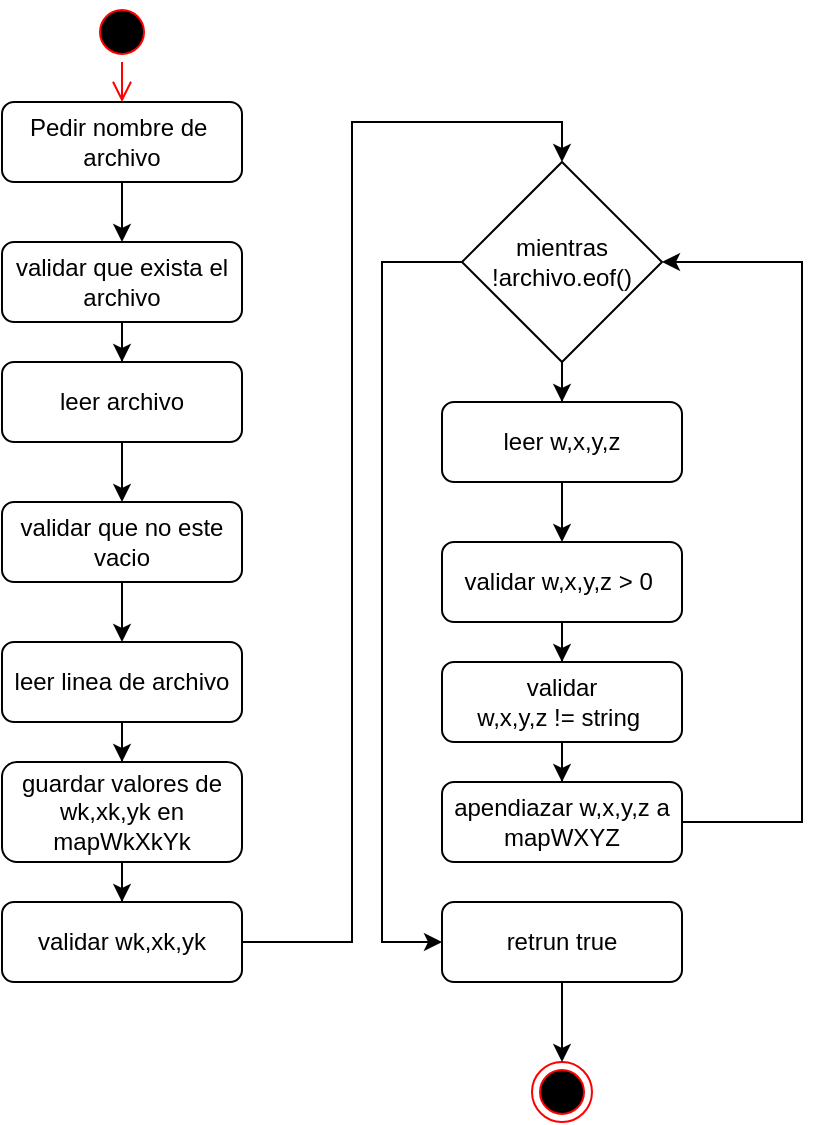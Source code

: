 <mxfile version="14.5.1" type="device" pages="8"><diagram id="TTPcIOX5IwOIccclRiSd" name="read()"><mxGraphModel dx="1102" dy="825" grid="1" gridSize="10" guides="1" tooltips="1" connect="1" arrows="1" fold="1" page="1" pageScale="1" pageWidth="850" pageHeight="1100" math="0" shadow="0"><root><mxCell id="0"/><mxCell id="1" parent="0"/><mxCell id="4dWZwKaCnAr_Ca_6aIg7-1" value="" style="ellipse;html=1;shape=endState;fillColor=#000000;strokeColor=#ff0000;" parent="1" vertex="1"><mxGeometry x="445" y="660" width="30" height="30" as="geometry"/></mxCell><mxCell id="4dWZwKaCnAr_Ca_6aIg7-2" value="" style="ellipse;html=1;shape=startState;fillColor=#000000;strokeColor=#ff0000;" parent="1" vertex="1"><mxGeometry x="225" y="130" width="30" height="30" as="geometry"/></mxCell><mxCell id="4dWZwKaCnAr_Ca_6aIg7-3" value="" style="edgeStyle=orthogonalEdgeStyle;html=1;verticalAlign=bottom;endArrow=open;endSize=8;strokeColor=#ff0000;entryX=0.5;entryY=0;entryDx=0;entryDy=0;" parent="1" source="4dWZwKaCnAr_Ca_6aIg7-2" target="4dWZwKaCnAr_Ca_6aIg7-4" edge="1"><mxGeometry relative="1" as="geometry"><mxPoint x="240" y="220" as="targetPoint"/></mxGeometry></mxCell><mxCell id="4dWZwKaCnAr_Ca_6aIg7-9" style="edgeStyle=orthogonalEdgeStyle;rounded=0;orthogonalLoop=1;jettySize=auto;html=1;" parent="1" source="4dWZwKaCnAr_Ca_6aIg7-4" target="4dWZwKaCnAr_Ca_6aIg7-6" edge="1"><mxGeometry relative="1" as="geometry"/></mxCell><mxCell id="4dWZwKaCnAr_Ca_6aIg7-4" value="Pedir nombre de&amp;nbsp; archivo" style="rounded=1;whiteSpace=wrap;html=1;" parent="1" vertex="1"><mxGeometry x="180" y="180" width="120" height="40" as="geometry"/></mxCell><mxCell id="4dWZwKaCnAr_Ca_6aIg7-13" style="edgeStyle=orthogonalEdgeStyle;rounded=0;orthogonalLoop=1;jettySize=auto;html=1;" parent="1" source="4dWZwKaCnAr_Ca_6aIg7-6" target="4dWZwKaCnAr_Ca_6aIg7-12" edge="1"><mxGeometry relative="1" as="geometry"/></mxCell><mxCell id="4dWZwKaCnAr_Ca_6aIg7-6" value="validar que exista el archivo" style="rounded=1;whiteSpace=wrap;html=1;" parent="1" vertex="1"><mxGeometry x="180" y="250" width="120" height="40" as="geometry"/></mxCell><mxCell id="4dWZwKaCnAr_Ca_6aIg7-18" style="edgeStyle=orthogonalEdgeStyle;rounded=0;orthogonalLoop=1;jettySize=auto;html=1;" parent="1" source="4dWZwKaCnAr_Ca_6aIg7-7" target="4dWZwKaCnAr_Ca_6aIg7-17" edge="1"><mxGeometry relative="1" as="geometry"/></mxCell><mxCell id="4dWZwKaCnAr_Ca_6aIg7-7" value="validar que no este vacio" style="rounded=1;whiteSpace=wrap;html=1;" parent="1" vertex="1"><mxGeometry x="180" y="380" width="120" height="40" as="geometry"/></mxCell><mxCell id="4dWZwKaCnAr_Ca_6aIg7-14" style="edgeStyle=orthogonalEdgeStyle;rounded=0;orthogonalLoop=1;jettySize=auto;html=1;" parent="1" source="4dWZwKaCnAr_Ca_6aIg7-12" target="4dWZwKaCnAr_Ca_6aIg7-7" edge="1"><mxGeometry relative="1" as="geometry"/></mxCell><mxCell id="4dWZwKaCnAr_Ca_6aIg7-12" value="leer archivo" style="rounded=1;whiteSpace=wrap;html=1;" parent="1" vertex="1"><mxGeometry x="180" y="310" width="120" height="40" as="geometry"/></mxCell><mxCell id="4dWZwKaCnAr_Ca_6aIg7-22" style="edgeStyle=orthogonalEdgeStyle;rounded=0;orthogonalLoop=1;jettySize=auto;html=1;" parent="1" source="4dWZwKaCnAr_Ca_6aIg7-15" target="4dWZwKaCnAr_Ca_6aIg7-21" edge="1"><mxGeometry relative="1" as="geometry"/></mxCell><mxCell id="4dWZwKaCnAr_Ca_6aIg7-15" value="guardar valores de wk,xk,yk en mapWkXkYk" style="rounded=1;whiteSpace=wrap;html=1;" parent="1" vertex="1"><mxGeometry x="180" y="510" width="120" height="50" as="geometry"/></mxCell><mxCell id="4dWZwKaCnAr_Ca_6aIg7-29" style="edgeStyle=orthogonalEdgeStyle;rounded=0;orthogonalLoop=1;jettySize=auto;html=1;entryX=0.5;entryY=0;entryDx=0;entryDy=0;" parent="1" source="4dWZwKaCnAr_Ca_6aIg7-16" target="4dWZwKaCnAr_Ca_6aIg7-25" edge="1"><mxGeometry relative="1" as="geometry"/></mxCell><mxCell id="4dWZwKaCnAr_Ca_6aIg7-35" style="edgeStyle=orthogonalEdgeStyle;rounded=0;orthogonalLoop=1;jettySize=auto;html=1;entryX=0;entryY=0.5;entryDx=0;entryDy=0;" parent="1" source="4dWZwKaCnAr_Ca_6aIg7-16" target="4dWZwKaCnAr_Ca_6aIg7-36" edge="1"><mxGeometry relative="1" as="geometry"><Array as="points"><mxPoint x="370" y="260"/><mxPoint x="370" y="600"/></Array></mxGeometry></mxCell><mxCell id="4dWZwKaCnAr_Ca_6aIg7-16" value="mientras !archivo.eof()" style="rhombus;whiteSpace=wrap;html=1;" parent="1" vertex="1"><mxGeometry x="410" y="210" width="100" height="100" as="geometry"/></mxCell><mxCell id="4dWZwKaCnAr_Ca_6aIg7-19" style="edgeStyle=orthogonalEdgeStyle;rounded=0;orthogonalLoop=1;jettySize=auto;html=1;" parent="1" source="4dWZwKaCnAr_Ca_6aIg7-17" target="4dWZwKaCnAr_Ca_6aIg7-15" edge="1"><mxGeometry relative="1" as="geometry"/></mxCell><mxCell id="4dWZwKaCnAr_Ca_6aIg7-17" value="leer linea de archivo" style="rounded=1;whiteSpace=wrap;html=1;" parent="1" vertex="1"><mxGeometry x="180" y="450" width="120" height="40" as="geometry"/></mxCell><mxCell id="4dWZwKaCnAr_Ca_6aIg7-23" style="edgeStyle=orthogonalEdgeStyle;rounded=0;orthogonalLoop=1;jettySize=auto;html=1;entryX=0.5;entryY=0;entryDx=0;entryDy=0;" parent="1" source="4dWZwKaCnAr_Ca_6aIg7-21" target="4dWZwKaCnAr_Ca_6aIg7-16" edge="1"><mxGeometry relative="1" as="geometry"/></mxCell><mxCell id="4dWZwKaCnAr_Ca_6aIg7-21" value="validar wk,xk,yk" style="rounded=1;whiteSpace=wrap;html=1;" parent="1" vertex="1"><mxGeometry x="180" y="580" width="120" height="40" as="geometry"/></mxCell><mxCell id="4dWZwKaCnAr_Ca_6aIg7-30" style="edgeStyle=orthogonalEdgeStyle;rounded=0;orthogonalLoop=1;jettySize=auto;html=1;" parent="1" source="4dWZwKaCnAr_Ca_6aIg7-25" target="4dWZwKaCnAr_Ca_6aIg7-26" edge="1"><mxGeometry relative="1" as="geometry"/></mxCell><mxCell id="4dWZwKaCnAr_Ca_6aIg7-25" value="leer w,x,y,z" style="rounded=1;whiteSpace=wrap;html=1;" parent="1" vertex="1"><mxGeometry x="400" y="330" width="120" height="40" as="geometry"/></mxCell><mxCell id="4dWZwKaCnAr_Ca_6aIg7-31" style="edgeStyle=orthogonalEdgeStyle;rounded=0;orthogonalLoop=1;jettySize=auto;html=1;" parent="1" source="4dWZwKaCnAr_Ca_6aIg7-26" target="4dWZwKaCnAr_Ca_6aIg7-27" edge="1"><mxGeometry relative="1" as="geometry"/></mxCell><mxCell id="4dWZwKaCnAr_Ca_6aIg7-26" value="validar w,x,y,z &amp;gt; 0&amp;nbsp;" style="rounded=1;whiteSpace=wrap;html=1;" parent="1" vertex="1"><mxGeometry x="400" y="400" width="120" height="40" as="geometry"/></mxCell><mxCell id="4dWZwKaCnAr_Ca_6aIg7-32" style="edgeStyle=orthogonalEdgeStyle;rounded=0;orthogonalLoop=1;jettySize=auto;html=1;" parent="1" source="4dWZwKaCnAr_Ca_6aIg7-27" target="4dWZwKaCnAr_Ca_6aIg7-28" edge="1"><mxGeometry relative="1" as="geometry"/></mxCell><mxCell id="4dWZwKaCnAr_Ca_6aIg7-27" value="validar &lt;br&gt;w,x,y,z != string&amp;nbsp;" style="rounded=1;whiteSpace=wrap;html=1;" parent="1" vertex="1"><mxGeometry x="400" y="460" width="120" height="40" as="geometry"/></mxCell><mxCell id="4dWZwKaCnAr_Ca_6aIg7-34" style="edgeStyle=orthogonalEdgeStyle;rounded=0;orthogonalLoop=1;jettySize=auto;html=1;entryX=1;entryY=0.5;entryDx=0;entryDy=0;" parent="1" source="4dWZwKaCnAr_Ca_6aIg7-28" target="4dWZwKaCnAr_Ca_6aIg7-16" edge="1"><mxGeometry relative="1" as="geometry"><Array as="points"><mxPoint x="580" y="540"/><mxPoint x="580" y="260"/></Array></mxGeometry></mxCell><mxCell id="4dWZwKaCnAr_Ca_6aIg7-28" value="apendiazar w,x,y,z a mapWXYZ" style="rounded=1;whiteSpace=wrap;html=1;" parent="1" vertex="1"><mxGeometry x="400" y="520" width="120" height="40" as="geometry"/></mxCell><mxCell id="4dWZwKaCnAr_Ca_6aIg7-37" style="edgeStyle=orthogonalEdgeStyle;rounded=0;orthogonalLoop=1;jettySize=auto;html=1;entryX=0.5;entryY=0;entryDx=0;entryDy=0;" parent="1" source="4dWZwKaCnAr_Ca_6aIg7-36" target="4dWZwKaCnAr_Ca_6aIg7-1" edge="1"><mxGeometry relative="1" as="geometry"/></mxCell><mxCell id="4dWZwKaCnAr_Ca_6aIg7-36" value="retrun true" style="rounded=1;whiteSpace=wrap;html=1;" parent="1" vertex="1"><mxGeometry x="400" y="580" width="120" height="40" as="geometry"/></mxCell></root></mxGraphModel></diagram><diagram id="-hUB1uYCYOv1rbsXIENJ" name="print()"><mxGraphModel dx="1102" dy="825" grid="1" gridSize="10" guides="1" tooltips="1" connect="1" arrows="1" fold="1" page="1" pageScale="1" pageWidth="850" pageHeight="1100" math="0" shadow="0"><root><mxCell id="n_u7aaKQGww9M_-6m02j-0"/><mxCell id="n_u7aaKQGww9M_-6m02j-1" parent="n_u7aaKQGww9M_-6m02j-0"/><mxCell id="bS6uLgGdkIYz8sNLOrtS-0" value="" style="ellipse;html=1;shape=endState;fillColor=#000000;strokeColor=#ff0000;" parent="n_u7aaKQGww9M_-6m02j-1" vertex="1"><mxGeometry x="435" y="510" width="30" height="30" as="geometry"/></mxCell><mxCell id="bS6uLgGdkIYz8sNLOrtS-1" value="" style="ellipse;html=1;shape=startState;fillColor=#000000;strokeColor=#ff0000;" parent="n_u7aaKQGww9M_-6m02j-1" vertex="1"><mxGeometry x="225" y="130" width="30" height="30" as="geometry"/></mxCell><mxCell id="bS6uLgGdkIYz8sNLOrtS-2" value="" style="edgeStyle=orthogonalEdgeStyle;html=1;verticalAlign=bottom;endArrow=open;endSize=8;strokeColor=#ff0000;entryX=0.5;entryY=0;entryDx=0;entryDy=0;" parent="n_u7aaKQGww9M_-6m02j-1" source="bS6uLgGdkIYz8sNLOrtS-1" target="bS6uLgGdkIYz8sNLOrtS-4" edge="1"><mxGeometry relative="1" as="geometry"><mxPoint x="240" y="220" as="targetPoint"/></mxGeometry></mxCell><mxCell id="bS6uLgGdkIYz8sNLOrtS-3" style="edgeStyle=orthogonalEdgeStyle;rounded=0;orthogonalLoop=1;jettySize=auto;html=1;" parent="n_u7aaKQGww9M_-6m02j-1" source="bS6uLgGdkIYz8sNLOrtS-4" target="bS6uLgGdkIYz8sNLOrtS-6" edge="1"><mxGeometry relative="1" as="geometry"/></mxCell><mxCell id="bS6uLgGdkIYz8sNLOrtS-4" value="imprimir &quot;N:&quot; + getN()" style="rounded=1;whiteSpace=wrap;html=1;" parent="n_u7aaKQGww9M_-6m02j-1" vertex="1"><mxGeometry x="180" y="180" width="120" height="40" as="geometry"/></mxCell><mxCell id="bS6uLgGdkIYz8sNLOrtS-5" style="edgeStyle=orthogonalEdgeStyle;rounded=0;orthogonalLoop=1;jettySize=auto;html=1;entryX=0.5;entryY=0;entryDx=0;entryDy=0;" parent="n_u7aaKQGww9M_-6m02j-1" source="bS6uLgGdkIYz8sNLOrtS-6" target="bS6uLgGdkIYz8sNLOrtS-31" edge="1"><mxGeometry relative="1" as="geometry"><mxPoint x="240" y="310" as="targetPoint"/></mxGeometry></mxCell><mxCell id="bS6uLgGdkIYz8sNLOrtS-6" value="imprimir &quot;wk:&quot;+data[0]" style="rounded=1;whiteSpace=wrap;html=1;" parent="n_u7aaKQGww9M_-6m02j-1" vertex="1"><mxGeometry x="180" y="240" width="120" height="40" as="geometry"/></mxCell><mxCell id="bS6uLgGdkIYz8sNLOrtS-40" style="edgeStyle=orthogonalEdgeStyle;rounded=0;orthogonalLoop=1;jettySize=auto;html=1;" parent="n_u7aaKQGww9M_-6m02j-1" source="bS6uLgGdkIYz8sNLOrtS-31" target="bS6uLgGdkIYz8sNLOrtS-32" edge="1"><mxGeometry relative="1" as="geometry"/></mxCell><mxCell id="bS6uLgGdkIYz8sNLOrtS-31" value="imprimir &quot;xk:&quot;+data[1]" style="rounded=1;whiteSpace=wrap;html=1;" parent="n_u7aaKQGww9M_-6m02j-1" vertex="1"><mxGeometry x="180" y="300" width="120" height="40" as="geometry"/></mxCell><mxCell id="bS6uLgGdkIYz8sNLOrtS-41" style="edgeStyle=orthogonalEdgeStyle;rounded=0;orthogonalLoop=1;jettySize=auto;html=1;" parent="n_u7aaKQGww9M_-6m02j-1" source="bS6uLgGdkIYz8sNLOrtS-32" target="bS6uLgGdkIYz8sNLOrtS-33" edge="1"><mxGeometry relative="1" as="geometry"/></mxCell><mxCell id="bS6uLgGdkIYz8sNLOrtS-32" value="imprimir &quot;yk:&quot;+data[2]" style="rounded=1;whiteSpace=wrap;html=1;" parent="n_u7aaKQGww9M_-6m02j-1" vertex="1"><mxGeometry x="180" y="360" width="120" height="40" as="geometry"/></mxCell><mxCell id="bS6uLgGdkIYz8sNLOrtS-42" style="edgeStyle=orthogonalEdgeStyle;rounded=0;orthogonalLoop=1;jettySize=auto;html=1;" parent="n_u7aaKQGww9M_-6m02j-1" source="bS6uLgGdkIYz8sNLOrtS-33" target="bS6uLgGdkIYz8sNLOrtS-34" edge="1"><mxGeometry relative="1" as="geometry"/></mxCell><mxCell id="bS6uLgGdkIYz8sNLOrtS-33" value="imprimir &quot;----------&quot;" style="rounded=1;whiteSpace=wrap;html=1;" parent="n_u7aaKQGww9M_-6m02j-1" vertex="1"><mxGeometry x="180" y="420" width="120" height="40" as="geometry"/></mxCell><mxCell id="bS6uLgGdkIYz8sNLOrtS-43" style="edgeStyle=orthogonalEdgeStyle;rounded=0;orthogonalLoop=1;jettySize=auto;html=1;" parent="n_u7aaKQGww9M_-6m02j-1" source="bS6uLgGdkIYz8sNLOrtS-34" target="bS6uLgGdkIYz8sNLOrtS-35" edge="1"><mxGeometry relative="1" as="geometry"/></mxCell><mxCell id="bS6uLgGdkIYz8sNLOrtS-34" value="imprimir &quot;b0:&quot;+data[3]" style="rounded=1;whiteSpace=wrap;html=1;" parent="n_u7aaKQGww9M_-6m02j-1" vertex="1"><mxGeometry x="180" y="480" width="120" height="40" as="geometry"/></mxCell><mxCell id="bS6uLgGdkIYz8sNLOrtS-44" style="edgeStyle=orthogonalEdgeStyle;rounded=0;orthogonalLoop=1;jettySize=auto;html=1;entryX=0;entryY=0.5;entryDx=0;entryDy=0;" parent="n_u7aaKQGww9M_-6m02j-1" source="bS6uLgGdkIYz8sNLOrtS-35" target="bS6uLgGdkIYz8sNLOrtS-36" edge="1"><mxGeometry relative="1" as="geometry"/></mxCell><mxCell id="bS6uLgGdkIYz8sNLOrtS-35" value="imprimir &quot;b1:&quot;+data[4]" style="rounded=1;whiteSpace=wrap;html=1;" parent="n_u7aaKQGww9M_-6m02j-1" vertex="1"><mxGeometry x="180" y="540" width="120" height="40" as="geometry"/></mxCell><mxCell id="bS6uLgGdkIYz8sNLOrtS-45" style="edgeStyle=orthogonalEdgeStyle;rounded=0;orthogonalLoop=1;jettySize=auto;html=1;" parent="n_u7aaKQGww9M_-6m02j-1" source="bS6uLgGdkIYz8sNLOrtS-36" target="bS6uLgGdkIYz8sNLOrtS-37" edge="1"><mxGeometry relative="1" as="geometry"/></mxCell><mxCell id="bS6uLgGdkIYz8sNLOrtS-36" value="imprimir &quot;b2:&quot;+data[5]" style="rounded=1;whiteSpace=wrap;html=1;" parent="n_u7aaKQGww9M_-6m02j-1" vertex="1"><mxGeometry x="390" y="180" width="120" height="40" as="geometry"/></mxCell><mxCell id="bS6uLgGdkIYz8sNLOrtS-46" style="edgeStyle=orthogonalEdgeStyle;rounded=0;orthogonalLoop=1;jettySize=auto;html=1;" parent="n_u7aaKQGww9M_-6m02j-1" source="bS6uLgGdkIYz8sNLOrtS-37" target="bS6uLgGdkIYz8sNLOrtS-38" edge="1"><mxGeometry relative="1" as="geometry"/></mxCell><mxCell id="bS6uLgGdkIYz8sNLOrtS-37" value="imprimir &quot;b3:&quot;+data[6]" style="rounded=1;whiteSpace=wrap;html=1;" parent="n_u7aaKQGww9M_-6m02j-1" vertex="1"><mxGeometry x="390" y="240" width="130" height="40" as="geometry"/></mxCell><mxCell id="bS6uLgGdkIYz8sNLOrtS-47" style="edgeStyle=orthogonalEdgeStyle;rounded=0;orthogonalLoop=1;jettySize=auto;html=1;" parent="n_u7aaKQGww9M_-6m02j-1" source="bS6uLgGdkIYz8sNLOrtS-38" target="bS6uLgGdkIYz8sNLOrtS-39" edge="1"><mxGeometry relative="1" as="geometry"/></mxCell><mxCell id="bS6uLgGdkIYz8sNLOrtS-38" value="imprimir &quot;------------&quot;" style="rounded=1;whiteSpace=wrap;html=1;" parent="n_u7aaKQGww9M_-6m02j-1" vertex="1"><mxGeometry x="390" y="300" width="120" height="40" as="geometry"/></mxCell><mxCell id="bS6uLgGdkIYz8sNLOrtS-50" style="edgeStyle=orthogonalEdgeStyle;rounded=0;orthogonalLoop=1;jettySize=auto;html=1;entryX=0.5;entryY=0;entryDx=0;entryDy=0;" parent="n_u7aaKQGww9M_-6m02j-1" source="bS6uLgGdkIYz8sNLOrtS-39" target="bS6uLgGdkIYz8sNLOrtS-48" edge="1"><mxGeometry relative="1" as="geometry"/></mxCell><mxCell id="bS6uLgGdkIYz8sNLOrtS-39" value="imprimir &quot;zk:&quot;+data[7]" style="rounded=1;whiteSpace=wrap;html=1;" parent="n_u7aaKQGww9M_-6m02j-1" vertex="1"><mxGeometry x="390" y="370" width="120" height="40" as="geometry"/></mxCell><mxCell id="bS6uLgGdkIYz8sNLOrtS-52" style="edgeStyle=orthogonalEdgeStyle;rounded=0;orthogonalLoop=1;jettySize=auto;html=1;entryX=0.5;entryY=0;entryDx=0;entryDy=0;" parent="n_u7aaKQGww9M_-6m02j-1" source="bS6uLgGdkIYz8sNLOrtS-48" target="bS6uLgGdkIYz8sNLOrtS-0" edge="1"><mxGeometry relative="1" as="geometry"/></mxCell><mxCell id="bS6uLgGdkIYz8sNLOrtS-48" value="return" style="rounded=1;whiteSpace=wrap;html=1;" parent="n_u7aaKQGww9M_-6m02j-1" vertex="1"><mxGeometry x="390" y="430" width="120" height="40" as="geometry"/></mxCell></root></mxGraphModel></diagram><diagram id="m5zHb0KVZ2Z7nGvy9bDb" name="calcZk()"><mxGraphModel dx="1102" dy="825" grid="1" gridSize="10" guides="1" tooltips="1" connect="1" arrows="1" fold="1" page="1" pageScale="1" pageWidth="850" pageHeight="1100" math="0" shadow="0"><root><mxCell id="6-XPVdWFh6lCApAF7YDi-0"/><mxCell id="6-XPVdWFh6lCApAF7YDi-1" parent="6-XPVdWFh6lCApAF7YDi-0"/><mxCell id="18l1lj813xdWrZQUDn58-0" value="" style="ellipse;html=1;shape=endState;fillColor=#000000;strokeColor=#ff0000;" parent="6-XPVdWFh6lCApAF7YDi-1" vertex="1"><mxGeometry x="225" y="610" width="30" height="30" as="geometry"/></mxCell><mxCell id="18l1lj813xdWrZQUDn58-1" value="" style="ellipse;html=1;shape=startState;fillColor=#000000;strokeColor=#ff0000;" parent="6-XPVdWFh6lCApAF7YDi-1" vertex="1"><mxGeometry x="225" y="130" width="30" height="30" as="geometry"/></mxCell><mxCell id="18l1lj813xdWrZQUDn58-2" value="" style="edgeStyle=orthogonalEdgeStyle;html=1;verticalAlign=bottom;endArrow=open;endSize=8;strokeColor=#ff0000;entryX=0.5;entryY=0;entryDx=0;entryDy=0;" parent="6-XPVdWFh6lCApAF7YDi-1" source="18l1lj813xdWrZQUDn58-1" target="18l1lj813xdWrZQUDn58-4" edge="1"><mxGeometry relative="1" as="geometry"><mxPoint x="240" y="220" as="targetPoint"/></mxGeometry></mxCell><mxCell id="18l1lj813xdWrZQUDn58-3" style="edgeStyle=orthogonalEdgeStyle;rounded=0;orthogonalLoop=1;jettySize=auto;html=1;" parent="6-XPVdWFh6lCApAF7YDi-1" source="18l1lj813xdWrZQUDn58-4" target="18l1lj813xdWrZQUDn58-6" edge="1"><mxGeometry relative="1" as="geometry"/></mxCell><mxCell id="18l1lj813xdWrZQUDn58-4" value="res = 0" style="rounded=1;whiteSpace=wrap;html=1;" parent="6-XPVdWFh6lCApAF7YDi-1" vertex="1"><mxGeometry x="180" y="180" width="120" height="40" as="geometry"/></mxCell><mxCell id="18l1lj813xdWrZQUDn58-5" style="edgeStyle=orthogonalEdgeStyle;rounded=0;orthogonalLoop=1;jettySize=auto;html=1;entryX=0.5;entryY=0;entryDx=0;entryDy=0;" parent="6-XPVdWFh6lCApAF7YDi-1" source="18l1lj813xdWrZQUDn58-6" target="18l1lj813xdWrZQUDn58-8" edge="1"><mxGeometry relative="1" as="geometry"><mxPoint x="240" y="310" as="targetPoint"/></mxGeometry></mxCell><mxCell id="18l1lj813xdWrZQUDn58-6" value="res += mapB0123[&quot;b0&quot;]" style="rounded=1;whiteSpace=wrap;html=1;" parent="6-XPVdWFh6lCApAF7YDi-1" vertex="1"><mxGeometry x="170" y="240" width="140" height="40" as="geometry"/></mxCell><mxCell id="18l1lj813xdWrZQUDn58-7" style="edgeStyle=orthogonalEdgeStyle;rounded=0;orthogonalLoop=1;jettySize=auto;html=1;" parent="6-XPVdWFh6lCApAF7YDi-1" source="18l1lj813xdWrZQUDn58-8" target="18l1lj813xdWrZQUDn58-10" edge="1"><mxGeometry relative="1" as="geometry"/></mxCell><mxCell id="18l1lj813xdWrZQUDn58-8" value="res += mapWkXkYk[&quot;wk&quot;] * mapB0123[&quot;b1&quot;]" style="rounded=1;whiteSpace=wrap;html=1;" parent="6-XPVdWFh6lCApAF7YDi-1" vertex="1"><mxGeometry x="180" y="300" width="120" height="60" as="geometry"/></mxCell><mxCell id="18l1lj813xdWrZQUDn58-27" style="edgeStyle=orthogonalEdgeStyle;rounded=0;orthogonalLoop=1;jettySize=auto;html=1;entryX=0.5;entryY=0;entryDx=0;entryDy=0;" parent="6-XPVdWFh6lCApAF7YDi-1" source="18l1lj813xdWrZQUDn58-10" target="18l1lj813xdWrZQUDn58-16" edge="1"><mxGeometry relative="1" as="geometry"/></mxCell><mxCell id="18l1lj813xdWrZQUDn58-10" value="res += mapWkXkYk[&quot;xk&quot;] * mapB0123[&quot;b2&quot;]" style="rounded=1;whiteSpace=wrap;html=1;" parent="6-XPVdWFh6lCApAF7YDi-1" vertex="1"><mxGeometry x="180" y="380" width="120" height="60" as="geometry"/></mxCell><mxCell id="18l1lj813xdWrZQUDn58-29" style="edgeStyle=orthogonalEdgeStyle;rounded=0;orthogonalLoop=1;jettySize=auto;html=1;entryX=0.5;entryY=0;entryDx=0;entryDy=0;" parent="6-XPVdWFh6lCApAF7YDi-1" source="18l1lj813xdWrZQUDn58-16" target="DypGywlcmAVoS_DHwfk2-0" edge="1"><mxGeometry relative="1" as="geometry"/></mxCell><mxCell id="18l1lj813xdWrZQUDn58-16" value="res += mapWkXkYk[&quot;yk&quot;] * mapB0123[&quot;b3&quot;]" style="rounded=1;whiteSpace=wrap;html=1;" parent="6-XPVdWFh6lCApAF7YDi-1" vertex="1"><mxGeometry x="180" y="470" width="120" height="40" as="geometry"/></mxCell><mxCell id="DypGywlcmAVoS_DHwfk2-1" style="edgeStyle=orthogonalEdgeStyle;rounded=0;orthogonalLoop=1;jettySize=auto;html=1;" parent="6-XPVdWFh6lCApAF7YDi-1" source="DypGywlcmAVoS_DHwfk2-0" target="18l1lj813xdWrZQUDn58-0" edge="1"><mxGeometry relative="1" as="geometry"/></mxCell><mxCell id="DypGywlcmAVoS_DHwfk2-0" value="return res" style="rounded=1;whiteSpace=wrap;html=1;" parent="6-XPVdWFh6lCApAF7YDi-1" vertex="1"><mxGeometry x="180" y="540" width="120" height="40" as="geometry"/></mxCell></root></mxGraphModel></diagram><diagram id="tnGgFICfHG-8-4TTr5OV" name="SumV1xV2()"><mxGraphModel dx="1102" dy="825" grid="1" gridSize="10" guides="1" tooltips="1" connect="1" arrows="1" fold="1" page="1" pageScale="1" pageWidth="850" pageHeight="1100" math="0" shadow="0"><root><mxCell id="RsKZDMKr1LaU5IlrN-mM-0"/><mxCell id="RsKZDMKr1LaU5IlrN-mM-1" parent="RsKZDMKr1LaU5IlrN-mM-0"/><mxCell id="RsKZDMKr1LaU5IlrN-mM-2" value="" style="ellipse;html=1;shape=endState;fillColor=#000000;strokeColor=#ff0000;" parent="RsKZDMKr1LaU5IlrN-mM-1" vertex="1"><mxGeometry x="325" y="480" width="30" height="30" as="geometry"/></mxCell><mxCell id="RsKZDMKr1LaU5IlrN-mM-3" value="" style="ellipse;html=1;shape=startState;fillColor=#000000;strokeColor=#ff0000;" parent="RsKZDMKr1LaU5IlrN-mM-1" vertex="1"><mxGeometry x="325" y="30" width="30" height="30" as="geometry"/></mxCell><mxCell id="RsKZDMKr1LaU5IlrN-mM-4" value="" style="edgeStyle=orthogonalEdgeStyle;html=1;verticalAlign=bottom;endArrow=open;endSize=8;strokeColor=#ff0000;entryX=0.5;entryY=0;entryDx=0;entryDy=0;" parent="RsKZDMKr1LaU5IlrN-mM-1" source="RsKZDMKr1LaU5IlrN-mM-3" target="RsKZDMKr1LaU5IlrN-mM-6" edge="1"><mxGeometry relative="1" as="geometry"><mxPoint x="340" y="120" as="targetPoint"/></mxGeometry></mxCell><mxCell id="RsKZDMKr1LaU5IlrN-mM-5" style="edgeStyle=orthogonalEdgeStyle;rounded=0;orthogonalLoop=1;jettySize=auto;html=1;" parent="RsKZDMKr1LaU5IlrN-mM-1" source="RsKZDMKr1LaU5IlrN-mM-6" target="3FLRMIwG6Gh8WA7wxEzx-0" edge="1"><mxGeometry relative="1" as="geometry"/></mxCell><mxCell id="RsKZDMKr1LaU5IlrN-mM-6" value="res = 0" style="rounded=1;whiteSpace=wrap;html=1;" parent="RsKZDMKr1LaU5IlrN-mM-1" vertex="1"><mxGeometry x="280" y="80" width="120" height="40" as="geometry"/></mxCell><mxCell id="3FLRMIwG6Gh8WA7wxEzx-2" style="edgeStyle=orthogonalEdgeStyle;rounded=0;orthogonalLoop=1;jettySize=auto;html=1;entryX=1;entryY=0.5;entryDx=0;entryDy=0;" parent="RsKZDMKr1LaU5IlrN-mM-1" source="RsKZDMKr1LaU5IlrN-mM-8" target="3FLRMIwG6Gh8WA7wxEzx-0" edge="1"><mxGeometry relative="1" as="geometry"><Array as="points"><mxPoint x="410" y="370"/><mxPoint x="410" y="210"/></Array></mxGeometry></mxCell><mxCell id="RsKZDMKr1LaU5IlrN-mM-8" value="res += v1[i]*v2[i]" style="rounded=1;whiteSpace=wrap;html=1;" parent="RsKZDMKr1LaU5IlrN-mM-1" vertex="1"><mxGeometry x="280" y="290" width="120" height="40" as="geometry"/></mxCell><mxCell id="RsKZDMKr1LaU5IlrN-mM-13" style="edgeStyle=orthogonalEdgeStyle;rounded=0;orthogonalLoop=1;jettySize=auto;html=1;entryX=0.5;entryY=0;entryDx=0;entryDy=0;" parent="RsKZDMKr1LaU5IlrN-mM-1" source="RsKZDMKr1LaU5IlrN-mM-14" target="RsKZDMKr1LaU5IlrN-mM-2" edge="1"><mxGeometry relative="1" as="geometry"/></mxCell><mxCell id="RsKZDMKr1LaU5IlrN-mM-14" value="return res" style="rounded=1;whiteSpace=wrap;html=1;" parent="RsKZDMKr1LaU5IlrN-mM-1" vertex="1"><mxGeometry x="280" y="410" width="120" height="40" as="geometry"/></mxCell><mxCell id="3FLRMIwG6Gh8WA7wxEzx-1" style="edgeStyle=orthogonalEdgeStyle;rounded=0;orthogonalLoop=1;jettySize=auto;html=1;" parent="RsKZDMKr1LaU5IlrN-mM-1" source="3FLRMIwG6Gh8WA7wxEzx-0" target="RsKZDMKr1LaU5IlrN-mM-8" edge="1"><mxGeometry relative="1" as="geometry"/></mxCell><mxCell id="3FLRMIwG6Gh8WA7wxEzx-3" style="edgeStyle=orthogonalEdgeStyle;rounded=0;orthogonalLoop=1;jettySize=auto;html=1;entryX=0;entryY=0.5;entryDx=0;entryDy=0;" parent="RsKZDMKr1LaU5IlrN-mM-1" source="3FLRMIwG6Gh8WA7wxEzx-0" target="RsKZDMKr1LaU5IlrN-mM-14" edge="1"><mxGeometry relative="1" as="geometry"><Array as="points"><mxPoint x="220" y="210"/><mxPoint x="220" y="430"/></Array></mxGeometry></mxCell><mxCell id="3FLRMIwG6Gh8WA7wxEzx-0" value="for(i=0;i&lt;br&gt;&amp;lt;v1.size();&lt;br&gt;i++)" style="rhombus;whiteSpace=wrap;html=1;" parent="RsKZDMKr1LaU5IlrN-mM-1" vertex="1"><mxGeometry x="290" y="160" width="100" height="100" as="geometry"/></mxCell></root></mxGraphModel></diagram><diagram id="RplSZrkQVdRFGByVRvFU" name="getData()"><mxGraphModel dx="1102" dy="1925" grid="1" gridSize="10" guides="1" tooltips="1" connect="1" arrows="1" fold="1" page="1" pageScale="1" pageWidth="850" pageHeight="1100" math="0" shadow="0"><root><mxCell id="JVhi2Q6Q1tsI_xy0p45b-0"/><mxCell id="JVhi2Q6Q1tsI_xy0p45b-1" parent="JVhi2Q6Q1tsI_xy0p45b-0"/><mxCell id="nvFxuFq29sXCwvuqjrYt-0" value="" style="ellipse;html=1;shape=endState;fillColor=#000000;strokeColor=#ff0000;" parent="JVhi2Q6Q1tsI_xy0p45b-1" vertex="1"><mxGeometry x="225" y="590" width="30" height="30" as="geometry"/></mxCell><mxCell id="nvFxuFq29sXCwvuqjrYt-1" value="" style="ellipse;html=1;shape=startState;fillColor=#000000;strokeColor=#ff0000;" parent="JVhi2Q6Q1tsI_xy0p45b-1" vertex="1"><mxGeometry x="225" y="-40" width="30" height="30" as="geometry"/></mxCell><mxCell id="nvFxuFq29sXCwvuqjrYt-2" value="" style="edgeStyle=orthogonalEdgeStyle;html=1;verticalAlign=bottom;endArrow=open;endSize=8;strokeColor=#ff0000;entryX=0.5;entryY=0;entryDx=0;entryDy=0;" parent="JVhi2Q6Q1tsI_xy0p45b-1" source="nvFxuFq29sXCwvuqjrYt-1" target="nvFxuFq29sXCwvuqjrYt-22" edge="1"><mxGeometry relative="1" as="geometry"><mxPoint x="240" y="70" as="targetPoint"/></mxGeometry></mxCell><mxCell id="nvFxuFq29sXCwvuqjrYt-3" style="edgeStyle=orthogonalEdgeStyle;rounded=0;orthogonalLoop=1;jettySize=auto;html=1;entryX=0.5;entryY=0;entryDx=0;entryDy=0;" parent="JVhi2Q6Q1tsI_xy0p45b-1" source="nvFxuFq29sXCwvuqjrYt-4" target="nvFxuFq29sXCwvuqjrYt-13" edge="1"><mxGeometry relative="1" as="geometry"><mxPoint x="240" y="140" as="targetPoint"/></mxGeometry></mxCell><mxCell id="nvFxuFq29sXCwvuqjrYt-4" value="res[1] = getWkXkYk()[&quot;xk&quot;]" style="rounded=1;whiteSpace=wrap;html=1;" parent="JVhi2Q6Q1tsI_xy0p45b-1" vertex="1"><mxGeometry x="155" y="80" width="170" height="40" as="geometry"/></mxCell><mxCell id="nvFxuFq29sXCwvuqjrYt-5" style="edgeStyle=orthogonalEdgeStyle;rounded=0;orthogonalLoop=1;jettySize=auto;html=1;exitX=0.5;exitY=1;exitDx=0;exitDy=0;entryX=0.5;entryY=0;entryDx=0;entryDy=0;" parent="JVhi2Q6Q1tsI_xy0p45b-1" source="nvFxuFq29sXCwvuqjrYt-14" target="nvFxuFq29sXCwvuqjrYt-24" edge="1"><mxGeometry relative="1" as="geometry"><mxPoint x="250" y="490" as="sourcePoint"/><mxPoint x="240" y="510" as="targetPoint"/></mxGeometry></mxCell><mxCell id="nvFxuFq29sXCwvuqjrYt-10" style="edgeStyle=orthogonalEdgeStyle;rounded=0;orthogonalLoop=1;jettySize=auto;html=1;" parent="JVhi2Q6Q1tsI_xy0p45b-1" source="nvFxuFq29sXCwvuqjrYt-11" target="nvFxuFq29sXCwvuqjrYt-18" edge="1"><mxGeometry relative="1" as="geometry"/></mxCell><mxCell id="nvFxuFq29sXCwvuqjrYt-11" value="res[4] =&amp;nbsp;&amp;nbsp;getB0123()[&quot;b1&quot;]" style="rounded=1;whiteSpace=wrap;html=1;" parent="JVhi2Q6Q1tsI_xy0p45b-1" vertex="1"><mxGeometry x="150" y="260" width="180" height="40" as="geometry"/></mxCell><mxCell id="nvFxuFq29sXCwvuqjrYt-12" style="edgeStyle=orthogonalEdgeStyle;rounded=0;orthogonalLoop=1;jettySize=auto;html=1;" parent="JVhi2Q6Q1tsI_xy0p45b-1" source="nvFxuFq29sXCwvuqjrYt-13" target="nvFxuFq29sXCwvuqjrYt-16" edge="1"><mxGeometry relative="1" as="geometry"/></mxCell><mxCell id="nvFxuFq29sXCwvuqjrYt-13" value="res[2] = getWkXkYk()[&quot;yk&quot;]" style="rounded=1;whiteSpace=wrap;html=1;" parent="JVhi2Q6Q1tsI_xy0p45b-1" vertex="1"><mxGeometry x="152.5" y="140" width="175" height="40" as="geometry"/></mxCell><mxCell id="nvFxuFq29sXCwvuqjrYt-14" value="res[7] = getZk()" style="rounded=1;whiteSpace=wrap;html=1;" parent="JVhi2Q6Q1tsI_xy0p45b-1" vertex="1"><mxGeometry x="180" y="440" width="120" height="40" as="geometry"/></mxCell><mxCell id="nvFxuFq29sXCwvuqjrYt-15" style="edgeStyle=orthogonalEdgeStyle;rounded=0;orthogonalLoop=1;jettySize=auto;html=1;" parent="JVhi2Q6Q1tsI_xy0p45b-1" target="nvFxuFq29sXCwvuqjrYt-11" edge="1"><mxGeometry relative="1" as="geometry"><mxPoint x="240" y="240" as="sourcePoint"/></mxGeometry></mxCell><mxCell id="nvFxuFq29sXCwvuqjrYt-16" value="res[3] = getB0123()[&quot;b0&quot;]" style="rounded=1;whiteSpace=wrap;html=1;" parent="JVhi2Q6Q1tsI_xy0p45b-1" vertex="1"><mxGeometry x="150" y="200" width="180" height="40" as="geometry"/></mxCell><mxCell id="nvFxuFq29sXCwvuqjrYt-17" style="edgeStyle=orthogonalEdgeStyle;rounded=0;orthogonalLoop=1;jettySize=auto;html=1;" parent="JVhi2Q6Q1tsI_xy0p45b-1" source="nvFxuFq29sXCwvuqjrYt-18" target="nvFxuFq29sXCwvuqjrYt-20" edge="1"><mxGeometry relative="1" as="geometry"/></mxCell><mxCell id="nvFxuFq29sXCwvuqjrYt-18" value="res[5] =&amp;nbsp;&amp;nbsp;getB0123()[&quot;b2&quot;]" style="rounded=1;whiteSpace=wrap;html=1;" parent="JVhi2Q6Q1tsI_xy0p45b-1" vertex="1"><mxGeometry x="150" y="320" width="180" height="40" as="geometry"/></mxCell><mxCell id="nvFxuFq29sXCwvuqjrYt-19" style="edgeStyle=orthogonalEdgeStyle;rounded=0;orthogonalLoop=1;jettySize=auto;html=1;" parent="JVhi2Q6Q1tsI_xy0p45b-1" source="nvFxuFq29sXCwvuqjrYt-20" target="nvFxuFq29sXCwvuqjrYt-14" edge="1"><mxGeometry relative="1" as="geometry"/></mxCell><mxCell id="nvFxuFq29sXCwvuqjrYt-20" value="res[6] =&amp;nbsp;&amp;nbsp;getB0123()[&quot;b3&quot;]" style="rounded=1;whiteSpace=wrap;html=1;" parent="JVhi2Q6Q1tsI_xy0p45b-1" vertex="1"><mxGeometry x="167.5" y="380" width="145" height="40" as="geometry"/></mxCell><mxCell id="nvFxuFq29sXCwvuqjrYt-21" style="edgeStyle=orthogonalEdgeStyle;rounded=0;orthogonalLoop=1;jettySize=auto;html=1;entryX=0.5;entryY=0;entryDx=0;entryDy=0;" parent="JVhi2Q6Q1tsI_xy0p45b-1" source="nvFxuFq29sXCwvuqjrYt-22" target="nvFxuFq29sXCwvuqjrYt-4" edge="1"><mxGeometry relative="1" as="geometry"/></mxCell><mxCell id="nvFxuFq29sXCwvuqjrYt-22" value="res[0] = getWkXkYk()[&quot;wk&quot;]" style="rounded=1;whiteSpace=wrap;html=1;" parent="JVhi2Q6Q1tsI_xy0p45b-1" vertex="1"><mxGeometry x="152.5" y="20" width="175" height="40" as="geometry"/></mxCell><mxCell id="nvFxuFq29sXCwvuqjrYt-26" style="edgeStyle=orthogonalEdgeStyle;rounded=0;orthogonalLoop=1;jettySize=auto;html=1;entryX=0.5;entryY=0;entryDx=0;entryDy=0;" parent="JVhi2Q6Q1tsI_xy0p45b-1" source="nvFxuFq29sXCwvuqjrYt-24" target="nvFxuFq29sXCwvuqjrYt-0" edge="1"><mxGeometry relative="1" as="geometry"/></mxCell><mxCell id="nvFxuFq29sXCwvuqjrYt-24" value="return res" style="rounded=1;whiteSpace=wrap;html=1;" parent="JVhi2Q6Q1tsI_xy0p45b-1" vertex="1"><mxGeometry x="170" y="520" width="140" height="40" as="geometry"/></mxCell></root></mxGraphModel></diagram><diagram id="rLUnAu6WD9sELQ7CYycX" name="Calc"><mxGraphModel dx="1102" dy="1925" grid="1" gridSize="10" guides="1" tooltips="1" connect="1" arrows="1" fold="1" page="1" pageScale="1" pageWidth="850" pageHeight="1100" math="0" shadow="0"><root><mxCell id="ykrK3IjwLMDeJyBf6IOY-0"/><mxCell id="ykrK3IjwLMDeJyBf6IOY-1" parent="ykrK3IjwLMDeJyBf6IOY-0"/><mxCell id="8Z9jkGhvEIV-yA6UauRD-0" value="" style="ellipse;html=1;shape=endState;fillColor=#000000;strokeColor=#ff0000;" parent="ykrK3IjwLMDeJyBf6IOY-1" vertex="1"><mxGeometry x="190.01" y="290" width="30" height="30" as="geometry"/></mxCell><mxCell id="8Z9jkGhvEIV-yA6UauRD-1" value="" style="ellipse;html=1;shape=startState;fillColor=#000000;strokeColor=#ff0000;" parent="ykrK3IjwLMDeJyBf6IOY-1" vertex="1"><mxGeometry x="190" y="-30" width="30" height="30" as="geometry"/></mxCell><mxCell id="8Z9jkGhvEIV-yA6UauRD-2" value="" style="edgeStyle=orthogonalEdgeStyle;html=1;verticalAlign=bottom;endArrow=open;endSize=8;strokeColor=#ff0000;exitX=0.5;exitY=1;exitDx=0;exitDy=0;" parent="ykrK3IjwLMDeJyBf6IOY-1" source="8Z9jkGhvEIV-yA6UauRD-1" target="hQrYC-nJ84RY9T1FHuQ5-0" edge="1"><mxGeometry relative="1" as="geometry"><mxPoint x="205" y="140" as="targetPoint"/><mxPoint x="205" y="60" as="sourcePoint"/></mxGeometry></mxCell><mxCell id="hWX7vs58GEYXRLJvy5vI-0" style="edgeStyle=orthogonalEdgeStyle;rounded=0;orthogonalLoop=1;jettySize=auto;html=1;entryX=0.5;entryY=0;entryDx=0;entryDy=0;" parent="ykrK3IjwLMDeJyBf6IOY-1" source="8Z9jkGhvEIV-yA6UauRD-5" target="8Z9jkGhvEIV-yA6UauRD-11" edge="1"><mxGeometry relative="1" as="geometry"/></mxCell><mxCell id="8Z9jkGhvEIV-yA6UauRD-5" value="setWkXkYk(mapWkXkYk)" style="rounded=1;whiteSpace=wrap;html=1;" parent="ykrK3IjwLMDeJyBf6IOY-1" vertex="1"><mxGeometry x="127.51" y="150" width="155" height="40" as="geometry"/></mxCell><mxCell id="8Z9jkGhvEIV-yA6UauRD-6" style="edgeStyle=orthogonalEdgeStyle;rounded=0;orthogonalLoop=1;jettySize=auto;html=1;exitX=0.5;exitY=1;exitDx=0;exitDy=0;entryX=0.5;entryY=0;entryDx=0;entryDy=0;" parent="ykrK3IjwLMDeJyBf6IOY-1" source="8Z9jkGhvEIV-yA6UauRD-11" target="8Z9jkGhvEIV-yA6UauRD-0" edge="1"><mxGeometry relative="1" as="geometry"><mxPoint x="492.5" y="530" as="sourcePoint"/><mxPoint x="482.5" y="550" as="targetPoint"/></mxGeometry></mxCell><mxCell id="8Z9jkGhvEIV-yA6UauRD-11" value="retrun&amp;nbsp;" style="rounded=1;whiteSpace=wrap;html=1;" parent="ykrK3IjwLMDeJyBf6IOY-1" vertex="1"><mxGeometry x="144.99" y="220" width="120" height="40" as="geometry"/></mxCell><mxCell id="8Z9jkGhvEIV-yA6UauRD-18" style="edgeStyle=orthogonalEdgeStyle;rounded=0;orthogonalLoop=1;jettySize=auto;html=1;entryX=0.5;entryY=0;entryDx=0;entryDy=0;" parent="ykrK3IjwLMDeJyBf6IOY-1" source="8Z9jkGhvEIV-yA6UauRD-19" target="8Z9jkGhvEIV-yA6UauRD-5" edge="1"><mxGeometry relative="1" as="geometry"/></mxCell><mxCell id="8Z9jkGhvEIV-yA6UauRD-19" value="setZk(getB0123(),mapWkXkYk)" style="rounded=1;whiteSpace=wrap;html=1;" parent="ykrK3IjwLMDeJyBf6IOY-1" vertex="1"><mxGeometry x="114.37" y="90" width="181.25" height="40" as="geometry"/></mxCell><mxCell id="hQrYC-nJ84RY9T1FHuQ5-1" style="edgeStyle=orthogonalEdgeStyle;rounded=0;orthogonalLoop=1;jettySize=auto;html=1;" parent="ykrK3IjwLMDeJyBf6IOY-1" source="hQrYC-nJ84RY9T1FHuQ5-0" target="8Z9jkGhvEIV-yA6UauRD-19" edge="1"><mxGeometry relative="1" as="geometry"/></mxCell><mxCell id="hQrYC-nJ84RY9T1FHuQ5-0" value="setB0123(gaussMethod(mapWXYZ))" style="rounded=1;whiteSpace=wrap;html=1;" parent="ykrK3IjwLMDeJyBf6IOY-1" vertex="1"><mxGeometry x="98.74" y="30" width="212.51" height="40" as="geometry"/></mxCell></root></mxGraphModel></diagram><diagram id="Ce-SUQTvBZd0sn2biyDY" name="gaussMethod()"><mxGraphModel dx="2523" dy="2085" grid="1" gridSize="10" guides="1" tooltips="1" connect="1" arrows="1" fold="1" page="1" pageScale="1" pageWidth="850" pageHeight="1100" math="0" shadow="0"><root><mxCell id="UjgQV3HWu87NcWGbQjv0-0"/><mxCell id="UjgQV3HWu87NcWGbQjv0-1" parent="UjgQV3HWu87NcWGbQjv0-0"/><mxCell id="ppOg9cLWySW1gcBz37e8-0" value="" style="ellipse;html=1;shape=endState;fillColor=#000000;strokeColor=#ff0000;" parent="UjgQV3HWu87NcWGbQjv0-1" vertex="1"><mxGeometry x="520" y="290" width="30" height="30" as="geometry"/></mxCell><mxCell id="ppOg9cLWySW1gcBz37e8-1" value="" style="ellipse;html=1;shape=startState;fillColor=#000000;strokeColor=#ff0000;" parent="UjgQV3HWu87NcWGbQjv0-1" vertex="1"><mxGeometry x="-90" y="-160" width="30" height="30" as="geometry"/></mxCell><mxCell id="ppOg9cLWySW1gcBz37e8-2" value="" style="edgeStyle=orthogonalEdgeStyle;html=1;verticalAlign=bottom;endArrow=open;endSize=8;strokeColor=#ff0000;entryX=0.5;entryY=0;entryDx=0;entryDy=0;" parent="UjgQV3HWu87NcWGbQjv0-1" source="ppOg9cLWySW1gcBz37e8-1" target="UWACzddlblr4czVOqqaz-4" edge="1"><mxGeometry relative="1" as="geometry"><mxPoint x="-75" y="-50" as="targetPoint"/></mxGeometry></mxCell><mxCell id="UWACzddlblr4czVOqqaz-7" style="edgeStyle=orthogonalEdgeStyle;rounded=0;orthogonalLoop=1;jettySize=auto;html=1;entryX=0.5;entryY=0;entryDx=0;entryDy=0;" parent="UjgQV3HWu87NcWGbQjv0-1" source="ppOg9cLWySW1gcBz37e8-20" target="bKzZMPA6D6ANV0NJ2Q1b-0" edge="1"><mxGeometry relative="1" as="geometry"><mxPoint x="-74.99" y="20.0" as="targetPoint"/></mxGeometry></mxCell><mxCell id="ppOg9cLWySW1gcBz37e8-20" value="vector&amp;lt;vector&amp;lt;double&amp;gt;&amp;gt;vB={0}" style="rounded=1;whiteSpace=wrap;html=1;" parent="UjgQV3HWu87NcWGbQjv0-1" vertex="1"><mxGeometry x="-175.62" y="-40" width="201.25" height="40" as="geometry"/></mxCell><mxCell id="bKzZMPA6D6ANV0NJ2Q1b-9" style="edgeStyle=orthogonalEdgeStyle;rounded=0;orthogonalLoop=1;jettySize=auto;html=1;entryX=0.5;entryY=0;entryDx=0;entryDy=0;" edge="1" parent="UjgQV3HWu87NcWGbQjv0-1" source="UWACzddlblr4czVOqqaz-2" target="qbkNK6sS9CSQ8r1Eq0k7-3"><mxGeometry relative="1" as="geometry"/></mxCell><mxCell id="UWACzddlblr4czVOqqaz-2" value="temp=0" style="rounded=1;whiteSpace=wrap;html=1;" parent="UjgQV3HWu87NcWGbQjv0-1" vertex="1"><mxGeometry x="-139.99" y="160" width="130" height="40" as="geometry"/></mxCell><mxCell id="bKzZMPA6D6ANV0NJ2Q1b-14" style="edgeStyle=orthogonalEdgeStyle;rounded=0;orthogonalLoop=1;jettySize=auto;html=1;entryX=1;entryY=0.5;entryDx=0;entryDy=0;" edge="1" parent="UjgQV3HWu87NcWGbQjv0-1" source="UWACzddlblr4czVOqqaz-3" target="bKzZMPA6D6ANV0NJ2Q1b-12"><mxGeometry relative="1" as="geometry"><Array as="points"><mxPoint x="595" y="130"/><mxPoint x="595" y="10"/></Array></mxGeometry></mxCell><mxCell id="UWACzddlblr4czVOqqaz-3" value="vB[i][k] -= vB[j][k]*temp" style="rounded=1;whiteSpace=wrap;html=1;" parent="UjgQV3HWu87NcWGbQjv0-1" vertex="1"><mxGeometry x="425" y="110.03" width="130" height="40" as="geometry"/></mxCell><mxCell id="qbkNK6sS9CSQ8r1Eq0k7-2" style="edgeStyle=orthogonalEdgeStyle;rounded=0;orthogonalLoop=1;jettySize=auto;html=1;" parent="UjgQV3HWu87NcWGbQjv0-1" source="UWACzddlblr4czVOqqaz-4" target="ppOg9cLWySW1gcBz37e8-20" edge="1"><mxGeometry relative="1" as="geometry"/></mxCell><mxCell id="UWACzddlblr4czVOqqaz-4" value="map&amp;lt;string,double&amp;gt;res" style="rounded=1;whiteSpace=wrap;html=1;" parent="UjgQV3HWu87NcWGbQjv0-1" vertex="1"><mxGeometry x="-140" y="-100" width="130" height="40" as="geometry"/></mxCell><mxCell id="bKzZMPA6D6ANV0NJ2Q1b-10" value="True" style="edgeStyle=orthogonalEdgeStyle;rounded=0;orthogonalLoop=1;jettySize=auto;html=1;" edge="1" parent="UjgQV3HWu87NcWGbQjv0-1" target="bKzZMPA6D6ANV0NJ2Q1b-3"><mxGeometry relative="1" as="geometry"><mxPoint x="220.059" y="-59.999" as="sourcePoint"/><Array as="points"><mxPoint x="220" y="-80"/><mxPoint x="220" y="-80"/></Array></mxGeometry></mxCell><mxCell id="bKzZMPA6D6ANV0NJ2Q1b-22" value="False" style="edgeStyle=orthogonalEdgeStyle;rounded=0;orthogonalLoop=1;jettySize=auto;html=1;entryX=0.5;entryY=0;entryDx=0;entryDy=0;" edge="1" parent="UjgQV3HWu87NcWGbQjv0-1" source="qbkNK6sS9CSQ8r1Eq0k7-3" target="bKzZMPA6D6ANV0NJ2Q1b-23"><mxGeometry relative="1" as="geometry"><mxPoint x="120" y="210" as="targetPoint"/><Array as="points"><mxPoint x="135" y="-130"/></Array></mxGeometry></mxCell><mxCell id="qbkNK6sS9CSQ8r1Eq0k7-3" value="for(j=0;j&amp;lt;n;j++)" style="rhombus;whiteSpace=wrap;html=1;" parent="UjgQV3HWu87NcWGbQjv0-1" vertex="1"><mxGeometry x="170" y="-180" width="100" height="100" as="geometry"/></mxCell><mxCell id="bKzZMPA6D6ANV0NJ2Q1b-2" style="edgeStyle=orthogonalEdgeStyle;rounded=0;orthogonalLoop=1;jettySize=auto;html=1;entryX=0.5;entryY=0;entryDx=0;entryDy=0;" edge="1" parent="UjgQV3HWu87NcWGbQjv0-1" source="bKzZMPA6D6ANV0NJ2Q1b-0" target="bKzZMPA6D6ANV0NJ2Q1b-1"><mxGeometry relative="1" as="geometry"/></mxCell><mxCell id="bKzZMPA6D6ANV0NJ2Q1b-0" value="vB = configMatrix(mapWXYZ)" style="rounded=1;whiteSpace=wrap;html=1;" vertex="1" parent="UjgQV3HWu87NcWGbQjv0-1"><mxGeometry x="-175.62" y="30" width="201.25" height="40" as="geometry"/></mxCell><mxCell id="bKzZMPA6D6ANV0NJ2Q1b-4" style="edgeStyle=orthogonalEdgeStyle;rounded=0;orthogonalLoop=1;jettySize=auto;html=1;entryX=0.5;entryY=0;entryDx=0;entryDy=0;" edge="1" parent="UjgQV3HWu87NcWGbQjv0-1" source="bKzZMPA6D6ANV0NJ2Q1b-1" target="UWACzddlblr4czVOqqaz-2"><mxGeometry relative="1" as="geometry"/></mxCell><mxCell id="bKzZMPA6D6ANV0NJ2Q1b-1" value="n = mapWXYZ[&quot;w&quot;].size()" style="rounded=1;whiteSpace=wrap;html=1;" vertex="1" parent="UjgQV3HWu87NcWGbQjv0-1"><mxGeometry x="-175.62" y="100" width="201.25" height="40" as="geometry"/></mxCell><mxCell id="bKzZMPA6D6ANV0NJ2Q1b-11" value="True" style="edgeStyle=orthogonalEdgeStyle;rounded=0;orthogonalLoop=1;jettySize=auto;html=1;entryX=0.5;entryY=0;entryDx=0;entryDy=0;" edge="1" parent="UjgQV3HWu87NcWGbQjv0-1" source="bKzZMPA6D6ANV0NJ2Q1b-3" target="bKzZMPA6D6ANV0NJ2Q1b-8"><mxGeometry relative="1" as="geometry"/></mxCell><mxCell id="bKzZMPA6D6ANV0NJ2Q1b-3" value="for(i=0;i&amp;lt;n;i++)" style="rhombus;whiteSpace=wrap;html=1;" vertex="1" parent="UjgQV3HWu87NcWGbQjv0-1"><mxGeometry x="170" y="-39.94" width="100" height="100" as="geometry"/></mxCell><mxCell id="bKzZMPA6D6ANV0NJ2Q1b-16" style="edgeStyle=orthogonalEdgeStyle;rounded=0;orthogonalLoop=1;jettySize=auto;html=1;" edge="1" parent="UjgQV3HWu87NcWGbQjv0-1" source="bKzZMPA6D6ANV0NJ2Q1b-7" target="bKzZMPA6D6ANV0NJ2Q1b-12"><mxGeometry relative="1" as="geometry"/></mxCell><mxCell id="bKzZMPA6D6ANV0NJ2Q1b-7" value="temp = vB[i][j]/vB[j][j]" style="rounded=1;whiteSpace=wrap;html=1;" vertex="1" parent="UjgQV3HWu87NcWGbQjv0-1"><mxGeometry x="430" y="-130" width="120" height="40" as="geometry"/></mxCell><mxCell id="bKzZMPA6D6ANV0NJ2Q1b-15" value="True" style="edgeStyle=orthogonalEdgeStyle;rounded=0;orthogonalLoop=1;jettySize=auto;html=1;entryX=0.5;entryY=0;entryDx=0;entryDy=0;" edge="1" parent="UjgQV3HWu87NcWGbQjv0-1" source="bKzZMPA6D6ANV0NJ2Q1b-8" target="bKzZMPA6D6ANV0NJ2Q1b-7"><mxGeometry relative="1" as="geometry"><Array as="points"><mxPoint x="320" y="130"/><mxPoint x="320" y="-150"/><mxPoint x="490" y="-150"/></Array></mxGeometry></mxCell><mxCell id="bKzZMPA6D6ANV0NJ2Q1b-17" value="False" style="edgeStyle=orthogonalEdgeStyle;rounded=0;orthogonalLoop=1;jettySize=auto;html=1;entryX=1;entryY=0.5;entryDx=0;entryDy=0;" edge="1" parent="UjgQV3HWu87NcWGbQjv0-1" source="bKzZMPA6D6ANV0NJ2Q1b-8" target="bKzZMPA6D6ANV0NJ2Q1b-3"><mxGeometry relative="1" as="geometry"><Array as="points"><mxPoint x="290" y="130.06"/><mxPoint x="290" y="10.06"/></Array></mxGeometry></mxCell><mxCell id="bKzZMPA6D6ANV0NJ2Q1b-8" value="if(i!=j)" style="rhombus;whiteSpace=wrap;html=1;" vertex="1" parent="UjgQV3HWu87NcWGbQjv0-1"><mxGeometry x="170" y="80.06" width="100" height="100" as="geometry"/></mxCell><mxCell id="bKzZMPA6D6ANV0NJ2Q1b-13" value="True" style="edgeStyle=orthogonalEdgeStyle;rounded=0;orthogonalLoop=1;jettySize=auto;html=1;" edge="1" parent="UjgQV3HWu87NcWGbQjv0-1" source="bKzZMPA6D6ANV0NJ2Q1b-12" target="UWACzddlblr4czVOqqaz-3"><mxGeometry relative="1" as="geometry"/></mxCell><mxCell id="bKzZMPA6D6ANV0NJ2Q1b-12" value="for(k=0;k&amp;lt;n+1;k++)" style="rhombus;whiteSpace=wrap;html=1;" vertex="1" parent="UjgQV3HWu87NcWGbQjv0-1"><mxGeometry x="430" y="-50.03" width="120" height="120" as="geometry"/></mxCell><mxCell id="bKzZMPA6D6ANV0NJ2Q1b-27" style="edgeStyle=orthogonalEdgeStyle;rounded=0;orthogonalLoop=1;jettySize=auto;html=1;entryX=0.5;entryY=0;entryDx=0;entryDy=0;" edge="1" parent="UjgQV3HWu87NcWGbQjv0-1" source="bKzZMPA6D6ANV0NJ2Q1b-23" target="bKzZMPA6D6ANV0NJ2Q1b-26"><mxGeometry relative="1" as="geometry"/></mxCell><mxCell id="bKzZMPA6D6ANV0NJ2Q1b-23" value="res[&quot;b0&quot;]=vB[0][0]" style="rounded=1;whiteSpace=wrap;html=1;" vertex="1" parent="UjgQV3HWu87NcWGbQjv0-1"><mxGeometry x="70" y="210" width="130" height="40" as="geometry"/></mxCell><mxCell id="bKzZMPA6D6ANV0NJ2Q1b-31" style="edgeStyle=orthogonalEdgeStyle;rounded=0;orthogonalLoop=1;jettySize=auto;html=1;entryX=0;entryY=0.5;entryDx=0;entryDy=0;" edge="1" parent="UjgQV3HWu87NcWGbQjv0-1" source="bKzZMPA6D6ANV0NJ2Q1b-24" target="bKzZMPA6D6ANV0NJ2Q1b-30"><mxGeometry relative="1" as="geometry"/></mxCell><mxCell id="bKzZMPA6D6ANV0NJ2Q1b-24" value="res[&quot;b3&quot;]=vB[3][3]" style="rounded=1;whiteSpace=wrap;html=1;" vertex="1" parent="UjgQV3HWu87NcWGbQjv0-1"><mxGeometry x="295" y="270" width="130" height="40" as="geometry"/></mxCell><mxCell id="bKzZMPA6D6ANV0NJ2Q1b-29" style="edgeStyle=orthogonalEdgeStyle;rounded=0;orthogonalLoop=1;jettySize=auto;html=1;entryX=0.5;entryY=0;entryDx=0;entryDy=0;" edge="1" parent="UjgQV3HWu87NcWGbQjv0-1" source="bKzZMPA6D6ANV0NJ2Q1b-25" target="bKzZMPA6D6ANV0NJ2Q1b-24"><mxGeometry relative="1" as="geometry"/></mxCell><mxCell id="bKzZMPA6D6ANV0NJ2Q1b-25" value="res[&quot;b2&quot;]=vB[2][2]" style="rounded=1;whiteSpace=wrap;html=1;" vertex="1" parent="UjgQV3HWu87NcWGbQjv0-1"><mxGeometry x="295" y="200" width="130" height="40" as="geometry"/></mxCell><mxCell id="bKzZMPA6D6ANV0NJ2Q1b-28" style="edgeStyle=orthogonalEdgeStyle;rounded=0;orthogonalLoop=1;jettySize=auto;html=1;entryX=0.5;entryY=0;entryDx=0;entryDy=0;" edge="1" parent="UjgQV3HWu87NcWGbQjv0-1" source="bKzZMPA6D6ANV0NJ2Q1b-26" target="bKzZMPA6D6ANV0NJ2Q1b-25"><mxGeometry relative="1" as="geometry"/></mxCell><mxCell id="bKzZMPA6D6ANV0NJ2Q1b-26" value="res[&quot;b1&quot;]=vB[1][1]" style="rounded=1;whiteSpace=wrap;html=1;" vertex="1" parent="UjgQV3HWu87NcWGbQjv0-1"><mxGeometry x="70" y="270" width="130" height="40" as="geometry"/></mxCell><mxCell id="bKzZMPA6D6ANV0NJ2Q1b-32" style="edgeStyle=orthogonalEdgeStyle;rounded=0;orthogonalLoop=1;jettySize=auto;html=1;entryX=0.5;entryY=0;entryDx=0;entryDy=0;" edge="1" parent="UjgQV3HWu87NcWGbQjv0-1" source="bKzZMPA6D6ANV0NJ2Q1b-30" target="ppOg9cLWySW1gcBz37e8-0"><mxGeometry relative="1" as="geometry"/></mxCell><mxCell id="bKzZMPA6D6ANV0NJ2Q1b-30" value="return res" style="rounded=1;whiteSpace=wrap;html=1;" vertex="1" parent="UjgQV3HWu87NcWGbQjv0-1"><mxGeometry x="470" y="200" width="130" height="40" as="geometry"/></mxCell></root></mxGraphModel></diagram><diagram id="W-kM0ccpSaNQAIaAvIWG" name="configMatrix()"><mxGraphModel dx="1422" dy="1937" grid="1" gridSize="10" guides="1" tooltips="1" connect="1" arrows="1" fold="1" page="1" pageScale="1" pageWidth="850" pageHeight="1100" math="0" shadow="0"><root><mxCell id="nMmiPoA6zwX3ZsQ430mu-0"/><mxCell id="nMmiPoA6zwX3ZsQ430mu-1" parent="nMmiPoA6zwX3ZsQ430mu-0"/><mxCell id="j5huFwkt9lAJuqcHQavO-0" value="" style="ellipse;html=1;shape=endState;fillColor=#000000;strokeColor=#ff0000;" parent="nMmiPoA6zwX3ZsQ430mu-1" vertex="1"><mxGeometry x="630" y="290" width="30" height="30" as="geometry"/></mxCell><mxCell id="j5huFwkt9lAJuqcHQavO-1" value="" style="ellipse;html=1;shape=startState;fillColor=#000000;strokeColor=#ff0000;" parent="nMmiPoA6zwX3ZsQ430mu-1" vertex="1"><mxGeometry x="122.5" y="-160" width="30" height="30" as="geometry"/></mxCell><mxCell id="j5huFwkt9lAJuqcHQavO-2" value="" style="edgeStyle=orthogonalEdgeStyle;html=1;verticalAlign=bottom;endArrow=open;endSize=8;strokeColor=#ff0000;entryX=0.5;entryY=0;entryDx=0;entryDy=0;" parent="nMmiPoA6zwX3ZsQ430mu-1" source="j5huFwkt9lAJuqcHQavO-1" target="6K1cloLT6tF46HNItJpF-1" edge="1"><mxGeometry relative="1" as="geometry"><mxPoint x="137.5" y="-100" as="targetPoint"/></mxGeometry></mxCell><mxCell id="LCxD4KVJVVEnd7n2l0Tz-0" style="edgeStyle=orthogonalEdgeStyle;rounded=0;orthogonalLoop=1;jettySize=auto;html=1;entryX=0.5;entryY=0;entryDx=0;entryDy=0;" edge="1" parent="nMmiPoA6zwX3ZsQ430mu-1" source="LCxD4KVJVVEnd7n2l0Tz-1" target="LCxD4KVJVVEnd7n2l0Tz-3"><mxGeometry relative="1" as="geometry"/></mxCell><mxCell id="LCxD4KVJVVEnd7n2l0Tz-1" value="w2 = sumV1xV2(&lt;br&gt;mapWXYZ[&quot;w&quot;],&lt;br&gt;mapWXYZ[&quot;w&quot;])&amp;nbsp;" style="rounded=1;whiteSpace=wrap;html=1;" vertex="1" parent="nMmiPoA6zwX3ZsQ430mu-1"><mxGeometry x="340" y="-150" width="130" height="60" as="geometry"/></mxCell><mxCell id="LCxD4KVJVVEnd7n2l0Tz-2" style="edgeStyle=orthogonalEdgeStyle;rounded=0;orthogonalLoop=1;jettySize=auto;html=1;entryX=0.5;entryY=0;entryDx=0;entryDy=0;" edge="1" parent="nMmiPoA6zwX3ZsQ430mu-1" source="LCxD4KVJVVEnd7n2l0Tz-3" target="LCxD4KVJVVEnd7n2l0Tz-5"><mxGeometry relative="1" as="geometry"/></mxCell><mxCell id="LCxD4KVJVVEnd7n2l0Tz-3" value="wx = sumV1xV2(&lt;br&gt;mapWXYZ[&quot;w&quot;],&lt;br&gt;mapWXYZ[&quot;x&quot;])&amp;nbsp;" style="rounded=1;whiteSpace=wrap;html=1;" vertex="1" parent="nMmiPoA6zwX3ZsQ430mu-1"><mxGeometry x="340" y="-70" width="130" height="60" as="geometry"/></mxCell><mxCell id="LCxD4KVJVVEnd7n2l0Tz-4" style="edgeStyle=orthogonalEdgeStyle;rounded=0;orthogonalLoop=1;jettySize=auto;html=1;entryX=0.5;entryY=0;entryDx=0;entryDy=0;" edge="1" parent="nMmiPoA6zwX3ZsQ430mu-1" source="LCxD4KVJVVEnd7n2l0Tz-5" target="LCxD4KVJVVEnd7n2l0Tz-7"><mxGeometry relative="1" as="geometry"/></mxCell><mxCell id="LCxD4KVJVVEnd7n2l0Tz-5" value="wy = sumV1xV2(&lt;br&gt;mapWXYZ[&quot;w&quot;],&lt;br&gt;mapWXYZ[&quot;y&quot;])&amp;nbsp;" style="rounded=1;whiteSpace=wrap;html=1;" vertex="1" parent="nMmiPoA6zwX3ZsQ430mu-1"><mxGeometry x="340" y="10" width="130" height="60" as="geometry"/></mxCell><mxCell id="LCxD4KVJVVEnd7n2l0Tz-6" style="edgeStyle=orthogonalEdgeStyle;rounded=0;orthogonalLoop=1;jettySize=auto;html=1;" edge="1" parent="nMmiPoA6zwX3ZsQ430mu-1" source="LCxD4KVJVVEnd7n2l0Tz-7" target="LCxD4KVJVVEnd7n2l0Tz-9"><mxGeometry relative="1" as="geometry"/></mxCell><mxCell id="LCxD4KVJVVEnd7n2l0Tz-7" value="wz = sumV1xV2(&lt;br&gt;mapWXYZ[&quot;w&quot;],&lt;br&gt;mapWXYZ[&quot;z&quot;])&amp;nbsp;" style="rounded=1;whiteSpace=wrap;html=1;" vertex="1" parent="nMmiPoA6zwX3ZsQ430mu-1"><mxGeometry x="340" y="90" width="130" height="60" as="geometry"/></mxCell><mxCell id="LCxD4KVJVVEnd7n2l0Tz-8" style="edgeStyle=orthogonalEdgeStyle;rounded=0;orthogonalLoop=1;jettySize=auto;html=1;entryX=0.5;entryY=0;entryDx=0;entryDy=0;" edge="1" parent="nMmiPoA6zwX3ZsQ430mu-1" source="LCxD4KVJVVEnd7n2l0Tz-9" target="LCxD4KVJVVEnd7n2l0Tz-11"><mxGeometry relative="1" as="geometry"/></mxCell><mxCell id="LCxD4KVJVVEnd7n2l0Tz-9" value="x2 = sumV1xV2(&lt;br&gt;mapWXYZ[&quot;x&quot;],&lt;br&gt;mapWXYZ[&quot;x&quot;])&amp;nbsp;" style="rounded=1;whiteSpace=wrap;html=1;" vertex="1" parent="nMmiPoA6zwX3ZsQ430mu-1"><mxGeometry x="340" y="170" width="130" height="60" as="geometry"/></mxCell><mxCell id="LCxD4KVJVVEnd7n2l0Tz-10" style="edgeStyle=orthogonalEdgeStyle;rounded=0;orthogonalLoop=1;jettySize=auto;html=1;" edge="1" parent="nMmiPoA6zwX3ZsQ430mu-1" source="LCxD4KVJVVEnd7n2l0Tz-11" target="LCxD4KVJVVEnd7n2l0Tz-13"><mxGeometry relative="1" as="geometry"><Array as="points"><mxPoint x="540" y="280"/><mxPoint x="540" y="-135"/></Array></mxGeometry></mxCell><mxCell id="LCxD4KVJVVEnd7n2l0Tz-11" value="xy = sumV1xV2(&lt;br&gt;mapWXYZ[&quot;x&quot;],&lt;br&gt;mapWXYZ[&quot;y&quot;])&amp;nbsp;" style="rounded=1;whiteSpace=wrap;html=1;" vertex="1" parent="nMmiPoA6zwX3ZsQ430mu-1"><mxGeometry x="340" y="250" width="130" height="60" as="geometry"/></mxCell><mxCell id="LCxD4KVJVVEnd7n2l0Tz-12" style="edgeStyle=orthogonalEdgeStyle;rounded=0;orthogonalLoop=1;jettySize=auto;html=1;" edge="1" parent="nMmiPoA6zwX3ZsQ430mu-1" source="LCxD4KVJVVEnd7n2l0Tz-13" target="LCxD4KVJVVEnd7n2l0Tz-15"><mxGeometry relative="1" as="geometry"/></mxCell><mxCell id="LCxD4KVJVVEnd7n2l0Tz-13" value="xz = sumV1xV2(&lt;br&gt;mapWXYZ[&quot;x&quot;],&lt;br&gt;mapWXYZ[&quot;z&quot;])&amp;nbsp;" style="rounded=1;whiteSpace=wrap;html=1;" vertex="1" parent="nMmiPoA6zwX3ZsQ430mu-1"><mxGeometry x="580" y="-165" width="130" height="60" as="geometry"/></mxCell><mxCell id="6K1cloLT6tF46HNItJpF-12" style="edgeStyle=orthogonalEdgeStyle;rounded=0;orthogonalLoop=1;jettySize=auto;html=1;" edge="1" parent="nMmiPoA6zwX3ZsQ430mu-1" source="LCxD4KVJVVEnd7n2l0Tz-15" target="LCxD4KVJVVEnd7n2l0Tz-17"><mxGeometry relative="1" as="geometry"/></mxCell><mxCell id="LCxD4KVJVVEnd7n2l0Tz-15" value="y2 = sumV1xV2(&lt;br&gt;mapWXYZ[&quot;y&quot;],&lt;br&gt;mapWXYZ[&quot;y&quot;])&amp;nbsp;" style="rounded=1;whiteSpace=wrap;html=1;" vertex="1" parent="nMmiPoA6zwX3ZsQ430mu-1"><mxGeometry x="580" y="-75" width="130" height="60" as="geometry"/></mxCell><mxCell id="LCxD4KVJVVEnd7n2l0Tz-16" style="edgeStyle=orthogonalEdgeStyle;rounded=0;orthogonalLoop=1;jettySize=auto;html=1;entryX=0.5;entryY=0;entryDx=0;entryDy=0;" edge="1" parent="nMmiPoA6zwX3ZsQ430mu-1" source="LCxD4KVJVVEnd7n2l0Tz-17" target="LCxD4KVJVVEnd7n2l0Tz-18"><mxGeometry relative="1" as="geometry"/></mxCell><mxCell id="LCxD4KVJVVEnd7n2l0Tz-17" value="yz = sumV1xV2(&lt;br&gt;mapWXYZ[&quot;y&quot;],&lt;br&gt;mapWXYZ[&quot;z&quot;])&amp;nbsp;" style="rounded=1;whiteSpace=wrap;html=1;" vertex="1" parent="nMmiPoA6zwX3ZsQ430mu-1"><mxGeometry x="580" y="10" width="130" height="60" as="geometry"/></mxCell><mxCell id="6K1cloLT6tF46HNItJpF-14" style="edgeStyle=orthogonalEdgeStyle;rounded=0;orthogonalLoop=1;jettySize=auto;html=1;" edge="1" parent="nMmiPoA6zwX3ZsQ430mu-1" source="LCxD4KVJVVEnd7n2l0Tz-18" target="6K1cloLT6tF46HNItJpF-13"><mxGeometry relative="1" as="geometry"/></mxCell><mxCell id="LCxD4KVJVVEnd7n2l0Tz-18" value="vB=[&lt;br&gt;[n,w,x,y,z],&lt;br&gt;[w,w2,wx,wy,wz],[x,wx,x2,xy,xz],&lt;br&gt;[y,wy,xy,y2,yz]]" style="rounded=1;whiteSpace=wrap;html=1;" vertex="1" parent="nMmiPoA6zwX3ZsQ430mu-1"><mxGeometry x="585" y="100" width="120" height="80" as="geometry"/></mxCell><mxCell id="6K1cloLT6tF46HNItJpF-0" style="edgeStyle=orthogonalEdgeStyle;rounded=0;orthogonalLoop=1;jettySize=auto;html=1;entryX=0.5;entryY=0;entryDx=0;entryDy=0;" edge="1" parent="nMmiPoA6zwX3ZsQ430mu-1" source="6K1cloLT6tF46HNItJpF-1" target="6K1cloLT6tF46HNItJpF-5"><mxGeometry relative="1" as="geometry"/></mxCell><mxCell id="6K1cloLT6tF46HNItJpF-1" value="n = mapWXYZ[&quot;w&quot;].size()" style="rounded=1;whiteSpace=wrap;html=1;" vertex="1" parent="nMmiPoA6zwX3ZsQ430mu-1"><mxGeometry x="60" y="-110" width="155" height="40" as="geometry"/></mxCell><mxCell id="6K1cloLT6tF46HNItJpF-2" style="edgeStyle=orthogonalEdgeStyle;rounded=0;orthogonalLoop=1;jettySize=auto;html=1;" edge="1" parent="nMmiPoA6zwX3ZsQ430mu-1" source="6K1cloLT6tF46HNItJpF-3" target="6K1cloLT6tF46HNItJpF-9"><mxGeometry relative="1" as="geometry"/></mxCell><mxCell id="6K1cloLT6tF46HNItJpF-3" value="x = sumV1xV2(&lt;br&gt;mapWXYZ[&quot;x&quot;],&lt;br&gt;ones)&amp;nbsp;" style="rounded=1;whiteSpace=wrap;html=1;" vertex="1" parent="nMmiPoA6zwX3ZsQ430mu-1"><mxGeometry x="72.49" y="100" width="130" height="60" as="geometry"/></mxCell><mxCell id="6K1cloLT6tF46HNItJpF-4" style="edgeStyle=orthogonalEdgeStyle;rounded=0;orthogonalLoop=1;jettySize=auto;html=1;entryX=0.5;entryY=0;entryDx=0;entryDy=0;" edge="1" parent="nMmiPoA6zwX3ZsQ430mu-1" source="6K1cloLT6tF46HNItJpF-5" target="6K1cloLT6tF46HNItJpF-7"><mxGeometry relative="1" as="geometry"/></mxCell><mxCell id="6K1cloLT6tF46HNItJpF-5" value="vector&amp;lt;int&amp;gt;ones = {1}" style="rounded=1;whiteSpace=wrap;html=1;" vertex="1" parent="nMmiPoA6zwX3ZsQ430mu-1"><mxGeometry x="72.49" y="-50" width="130" height="40" as="geometry"/></mxCell><mxCell id="6K1cloLT6tF46HNItJpF-6" style="edgeStyle=orthogonalEdgeStyle;rounded=0;orthogonalLoop=1;jettySize=auto;html=1;" edge="1" parent="nMmiPoA6zwX3ZsQ430mu-1" source="6K1cloLT6tF46HNItJpF-7" target="6K1cloLT6tF46HNItJpF-3"><mxGeometry relative="1" as="geometry"/></mxCell><mxCell id="6K1cloLT6tF46HNItJpF-7" value="w = sumV1xV2(&lt;br&gt;mapWXYZ[&quot;w&quot;],&lt;br&gt;ones)&amp;nbsp;" style="rounded=1;whiteSpace=wrap;html=1;" vertex="1" parent="nMmiPoA6zwX3ZsQ430mu-1"><mxGeometry x="72.49" y="10" width="130" height="60" as="geometry"/></mxCell><mxCell id="6K1cloLT6tF46HNItJpF-8" style="edgeStyle=orthogonalEdgeStyle;rounded=0;orthogonalLoop=1;jettySize=auto;html=1;" edge="1" parent="nMmiPoA6zwX3ZsQ430mu-1" source="6K1cloLT6tF46HNItJpF-9" target="6K1cloLT6tF46HNItJpF-10"><mxGeometry relative="1" as="geometry"/></mxCell><mxCell id="6K1cloLT6tF46HNItJpF-9" value="y = sumV1xV2(&lt;br&gt;mapWXYZ[&quot;y&quot;],&lt;br&gt;ones)&amp;nbsp;" style="rounded=1;whiteSpace=wrap;html=1;" vertex="1" parent="nMmiPoA6zwX3ZsQ430mu-1"><mxGeometry x="72.5" y="190" width="130" height="60" as="geometry"/></mxCell><mxCell id="6K1cloLT6tF46HNItJpF-11" style="edgeStyle=orthogonalEdgeStyle;rounded=0;orthogonalLoop=1;jettySize=auto;html=1;entryX=0;entryY=0.5;entryDx=0;entryDy=0;" edge="1" parent="nMmiPoA6zwX3ZsQ430mu-1" source="6K1cloLT6tF46HNItJpF-10" target="LCxD4KVJVVEnd7n2l0Tz-1"><mxGeometry relative="1" as="geometry"/></mxCell><mxCell id="6K1cloLT6tF46HNItJpF-10" value="z = sumV1xV2(&lt;br&gt;mapWXYZ[&quot;z&quot;],&lt;br&gt;ones)&amp;nbsp;" style="rounded=1;whiteSpace=wrap;html=1;" vertex="1" parent="nMmiPoA6zwX3ZsQ430mu-1"><mxGeometry x="72.5" y="280" width="130" height="60" as="geometry"/></mxCell><mxCell id="6K1cloLT6tF46HNItJpF-15" style="edgeStyle=orthogonalEdgeStyle;rounded=0;orthogonalLoop=1;jettySize=auto;html=1;entryX=0.5;entryY=0;entryDx=0;entryDy=0;" edge="1" parent="nMmiPoA6zwX3ZsQ430mu-1" source="6K1cloLT6tF46HNItJpF-13" target="j5huFwkt9lAJuqcHQavO-0"><mxGeometry relative="1" as="geometry"/></mxCell><mxCell id="6K1cloLT6tF46HNItJpF-13" value="return vB" style="rounded=1;whiteSpace=wrap;html=1;" vertex="1" parent="nMmiPoA6zwX3ZsQ430mu-1"><mxGeometry x="567.5" y="210" width="155" height="40" as="geometry"/></mxCell></root></mxGraphModel></diagram></mxfile>